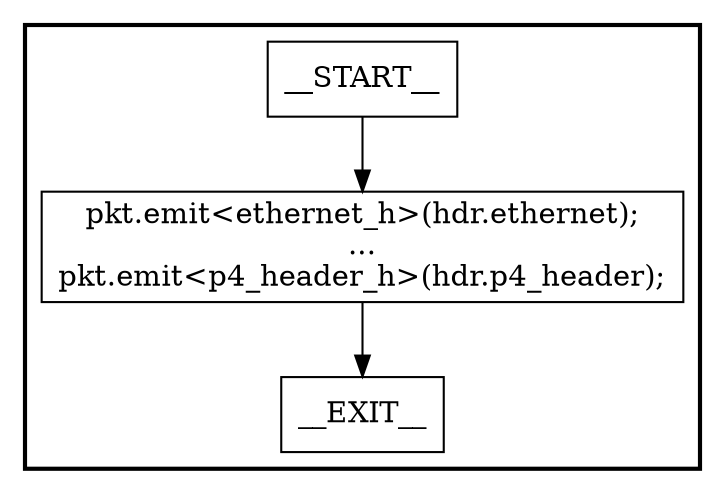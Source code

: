 digraph EgressDeparser {
subgraph cluster {
graph [
label="", labeljust=r, style=bold];
0[label=__START__, margin="", shape=rectangle, style=solid];
1[label=__EXIT__, margin="", shape=rectangle, style=solid];
2[label="pkt.emit<ethernet_h>(hdr.ethernet);
...
pkt.emit<p4_header_h>(hdr.p4_header);", margin="", shape=rectangle, style=solid];
0 -> 2[label=""];
2 -> 1[label=""];
}
}
